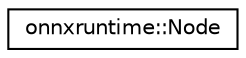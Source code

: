 digraph "Graphical Class Hierarchy"
{
  edge [fontname="Helvetica",fontsize="10",labelfontname="Helvetica",labelfontsize="10"];
  node [fontname="Helvetica",fontsize="10",shape=record];
  rankdir="LR";
  Node0 [label="onnxruntime::Node",height=0.2,width=0.4,color="black", fillcolor="white", style="filled",URL="$classonnxruntime_1_1Node.html"];
}
